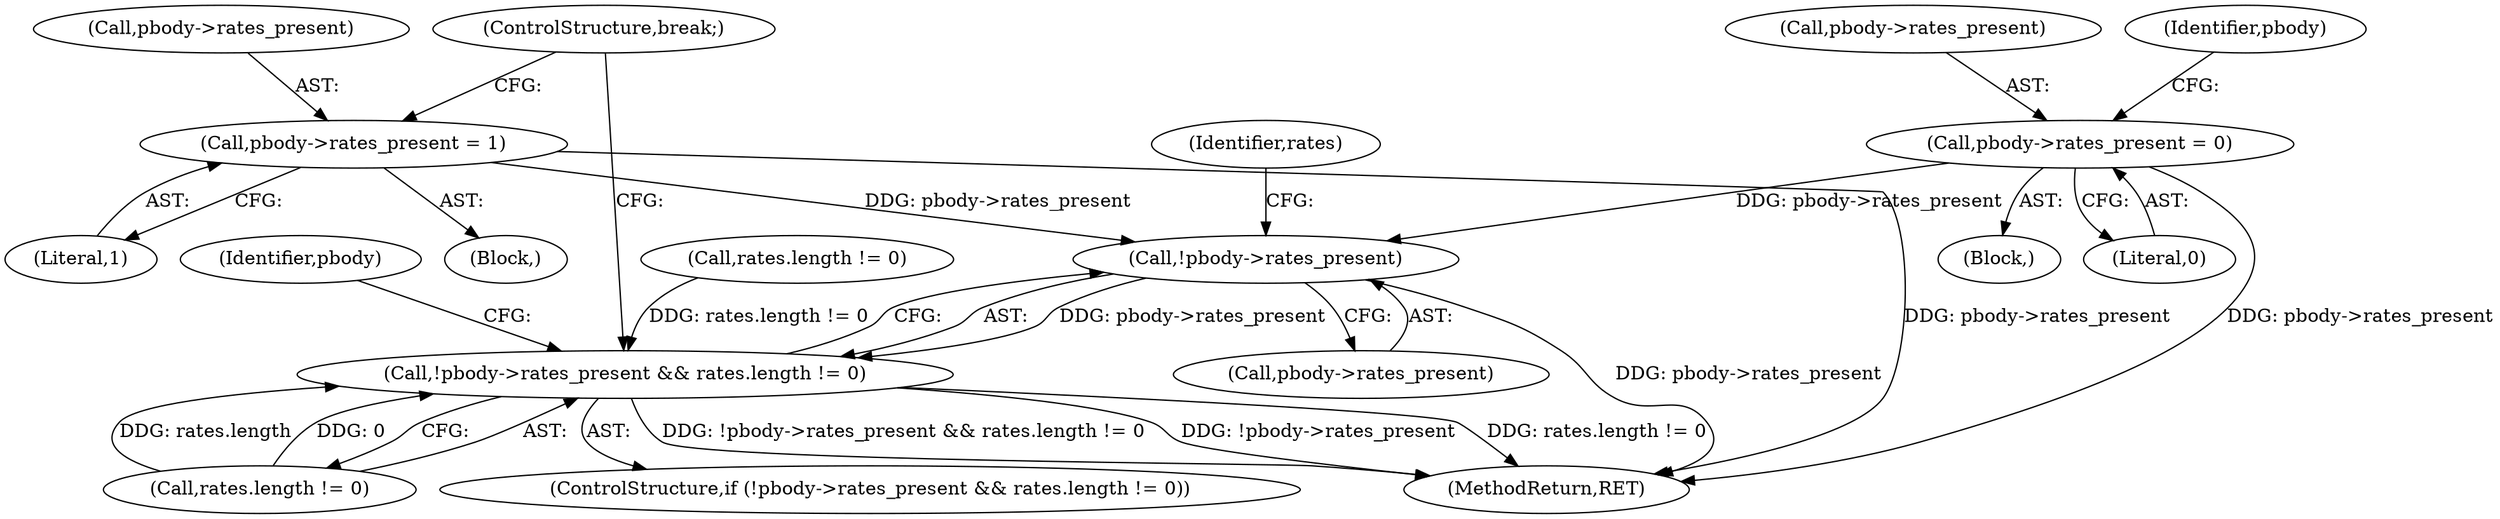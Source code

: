 digraph "0_tcpdump_5edf405d7ed9fc92f4f43e8a3d44baa4c6387562@pointer" {
"1000486" [label="(Call,!pbody->rates_present)"];
"1000501" [label="(Call,pbody->rates_present = 1)"];
"1000134" [label="(Call,pbody->rates_present = 0)"];
"1000485" [label="(Call,!pbody->rates_present && rates.length != 0)"];
"1000506" [label="(ControlStructure,break;)"];
"1000426" [label="(Call,rates.length != 0)"];
"1000138" [label="(Literal,0)"];
"1000492" [label="(Identifier,rates)"];
"1000498" [label="(Identifier,pbody)"];
"1000134" [label="(Call,pbody->rates_present = 0)"];
"1000485" [label="(Call,!pbody->rates_present && rates.length != 0)"];
"1000135" [label="(Call,pbody->rates_present)"];
"1000501" [label="(Call,pbody->rates_present = 1)"];
"1000505" [label="(Literal,1)"];
"1000116" [label="(Block,)"];
"1000141" [label="(Identifier,pbody)"];
"1000484" [label="(ControlStructure,if (!pbody->rates_present && rates.length != 0))"];
"1000486" [label="(Call,!pbody->rates_present)"];
"1000495" [label="(Block,)"];
"1000490" [label="(Call,rates.length != 0)"];
"1000764" [label="(MethodReturn,RET)"];
"1000502" [label="(Call,pbody->rates_present)"];
"1000487" [label="(Call,pbody->rates_present)"];
"1000486" -> "1000485"  [label="AST: "];
"1000486" -> "1000487"  [label="CFG: "];
"1000487" -> "1000486"  [label="AST: "];
"1000492" -> "1000486"  [label="CFG: "];
"1000485" -> "1000486"  [label="CFG: "];
"1000486" -> "1000764"  [label="DDG: pbody->rates_present"];
"1000486" -> "1000485"  [label="DDG: pbody->rates_present"];
"1000501" -> "1000486"  [label="DDG: pbody->rates_present"];
"1000134" -> "1000486"  [label="DDG: pbody->rates_present"];
"1000501" -> "1000495"  [label="AST: "];
"1000501" -> "1000505"  [label="CFG: "];
"1000502" -> "1000501"  [label="AST: "];
"1000505" -> "1000501"  [label="AST: "];
"1000506" -> "1000501"  [label="CFG: "];
"1000501" -> "1000764"  [label="DDG: pbody->rates_present"];
"1000134" -> "1000116"  [label="AST: "];
"1000134" -> "1000138"  [label="CFG: "];
"1000135" -> "1000134"  [label="AST: "];
"1000138" -> "1000134"  [label="AST: "];
"1000141" -> "1000134"  [label="CFG: "];
"1000134" -> "1000764"  [label="DDG: pbody->rates_present"];
"1000485" -> "1000484"  [label="AST: "];
"1000485" -> "1000490"  [label="CFG: "];
"1000490" -> "1000485"  [label="AST: "];
"1000498" -> "1000485"  [label="CFG: "];
"1000506" -> "1000485"  [label="CFG: "];
"1000485" -> "1000764"  [label="DDG: !pbody->rates_present"];
"1000485" -> "1000764"  [label="DDG: rates.length != 0"];
"1000485" -> "1000764"  [label="DDG: !pbody->rates_present && rates.length != 0"];
"1000490" -> "1000485"  [label="DDG: rates.length"];
"1000490" -> "1000485"  [label="DDG: 0"];
"1000426" -> "1000485"  [label="DDG: rates.length != 0"];
}
